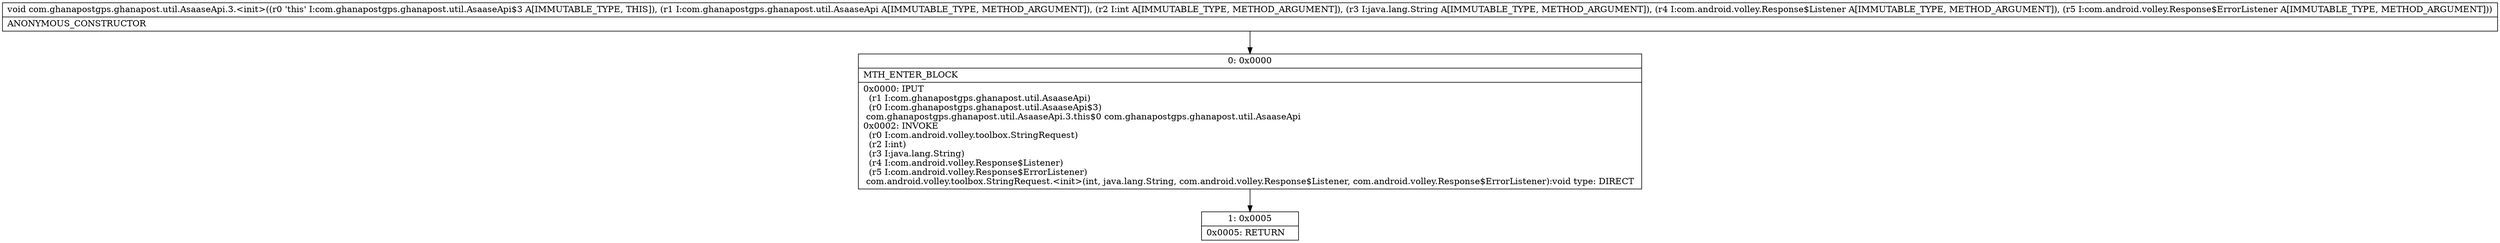 digraph "CFG forcom.ghanapostgps.ghanapost.util.AsaaseApi.3.\<init\>(Lcom\/ghanapostgps\/ghanapost\/util\/AsaaseApi;ILjava\/lang\/String;Lcom\/android\/volley\/Response$Listener;Lcom\/android\/volley\/Response$ErrorListener;)V" {
Node_0 [shape=record,label="{0\:\ 0x0000|MTH_ENTER_BLOCK\l|0x0000: IPUT  \l  (r1 I:com.ghanapostgps.ghanapost.util.AsaaseApi)\l  (r0 I:com.ghanapostgps.ghanapost.util.AsaaseApi$3)\l com.ghanapostgps.ghanapost.util.AsaaseApi.3.this$0 com.ghanapostgps.ghanapost.util.AsaaseApi \l0x0002: INVOKE  \l  (r0 I:com.android.volley.toolbox.StringRequest)\l  (r2 I:int)\l  (r3 I:java.lang.String)\l  (r4 I:com.android.volley.Response$Listener)\l  (r5 I:com.android.volley.Response$ErrorListener)\l com.android.volley.toolbox.StringRequest.\<init\>(int, java.lang.String, com.android.volley.Response$Listener, com.android.volley.Response$ErrorListener):void type: DIRECT \l}"];
Node_1 [shape=record,label="{1\:\ 0x0005|0x0005: RETURN   \l}"];
MethodNode[shape=record,label="{void com.ghanapostgps.ghanapost.util.AsaaseApi.3.\<init\>((r0 'this' I:com.ghanapostgps.ghanapost.util.AsaaseApi$3 A[IMMUTABLE_TYPE, THIS]), (r1 I:com.ghanapostgps.ghanapost.util.AsaaseApi A[IMMUTABLE_TYPE, METHOD_ARGUMENT]), (r2 I:int A[IMMUTABLE_TYPE, METHOD_ARGUMENT]), (r3 I:java.lang.String A[IMMUTABLE_TYPE, METHOD_ARGUMENT]), (r4 I:com.android.volley.Response$Listener A[IMMUTABLE_TYPE, METHOD_ARGUMENT]), (r5 I:com.android.volley.Response$ErrorListener A[IMMUTABLE_TYPE, METHOD_ARGUMENT]))  | ANONYMOUS_CONSTRUCTOR\l}"];
MethodNode -> Node_0;
Node_0 -> Node_1;
}

